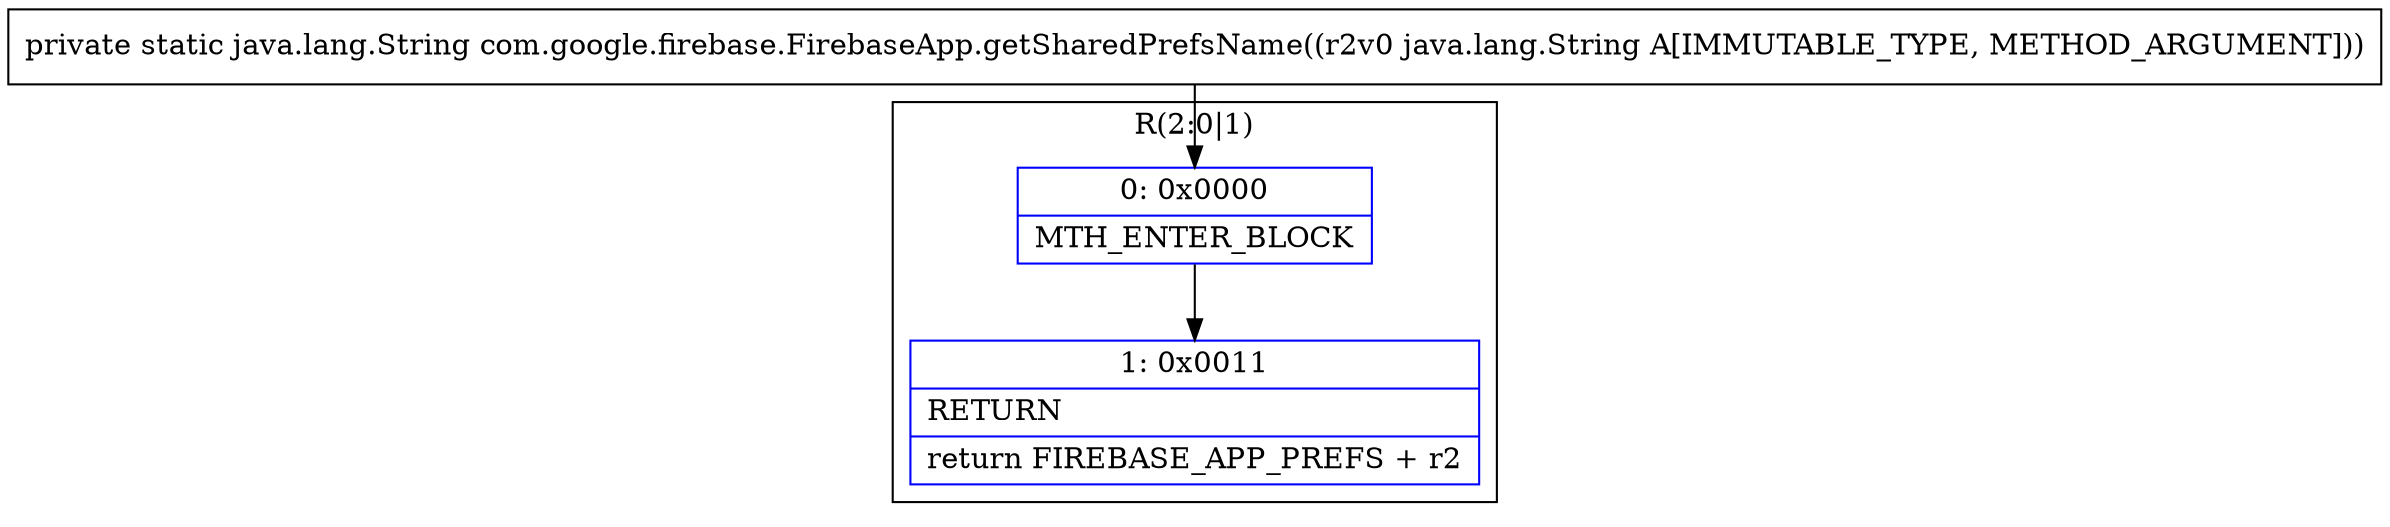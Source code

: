 digraph "CFG forcom.google.firebase.FirebaseApp.getSharedPrefsName(Ljava\/lang\/String;)Ljava\/lang\/String;" {
subgraph cluster_Region_1021768291 {
label = "R(2:0|1)";
node [shape=record,color=blue];
Node_0 [shape=record,label="{0\:\ 0x0000|MTH_ENTER_BLOCK\l}"];
Node_1 [shape=record,label="{1\:\ 0x0011|RETURN\l|return FIREBASE_APP_PREFS + r2\l}"];
}
MethodNode[shape=record,label="{private static java.lang.String com.google.firebase.FirebaseApp.getSharedPrefsName((r2v0 java.lang.String A[IMMUTABLE_TYPE, METHOD_ARGUMENT])) }"];
MethodNode -> Node_0;
Node_0 -> Node_1;
}

